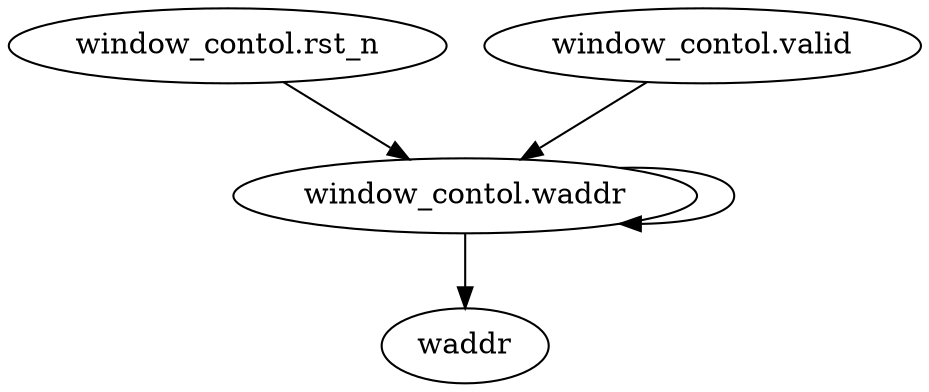 digraph "" {
	"window_contol.waddr"	 [complexity=2,
		importance=0.00539545898409,
		rank=0.00269772949204];
	"window_contol.waddr" -> "window_contol.waddr";
	waddr	 [complexity=0,
		importance=0.00144092206234,
		rank=0.0];
	"window_contol.waddr" -> waddr;
	"window_contol.rst_n"	 [complexity=1,
		importance=0.00790128515709,
		rank=0.00790128515709];
	"window_contol.rst_n" -> "window_contol.waddr";
	"window_contol.valid"	 [complexity=1,
		importance=0.00442217279428,
		rank=0.00442217279428];
	"window_contol.valid" -> "window_contol.waddr";
}
